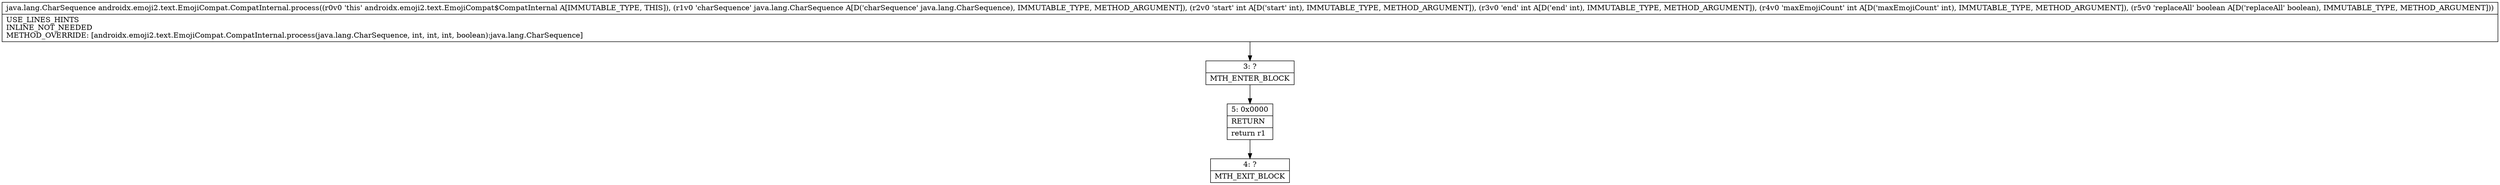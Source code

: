 digraph "CFG forandroidx.emoji2.text.EmojiCompat.CompatInternal.process(Ljava\/lang\/CharSequence;IIIZ)Ljava\/lang\/CharSequence;" {
Node_3 [shape=record,label="{3\:\ ?|MTH_ENTER_BLOCK\l}"];
Node_5 [shape=record,label="{5\:\ 0x0000|RETURN\l|return r1\l}"];
Node_4 [shape=record,label="{4\:\ ?|MTH_EXIT_BLOCK\l}"];
MethodNode[shape=record,label="{java.lang.CharSequence androidx.emoji2.text.EmojiCompat.CompatInternal.process((r0v0 'this' androidx.emoji2.text.EmojiCompat$CompatInternal A[IMMUTABLE_TYPE, THIS]), (r1v0 'charSequence' java.lang.CharSequence A[D('charSequence' java.lang.CharSequence), IMMUTABLE_TYPE, METHOD_ARGUMENT]), (r2v0 'start' int A[D('start' int), IMMUTABLE_TYPE, METHOD_ARGUMENT]), (r3v0 'end' int A[D('end' int), IMMUTABLE_TYPE, METHOD_ARGUMENT]), (r4v0 'maxEmojiCount' int A[D('maxEmojiCount' int), IMMUTABLE_TYPE, METHOD_ARGUMENT]), (r5v0 'replaceAll' boolean A[D('replaceAll' boolean), IMMUTABLE_TYPE, METHOD_ARGUMENT]))  | USE_LINES_HINTS\lINLINE_NOT_NEEDED\lMETHOD_OVERRIDE: [androidx.emoji2.text.EmojiCompat.CompatInternal.process(java.lang.CharSequence, int, int, int, boolean):java.lang.CharSequence]\l}"];
MethodNode -> Node_3;Node_3 -> Node_5;
Node_5 -> Node_4;
}


